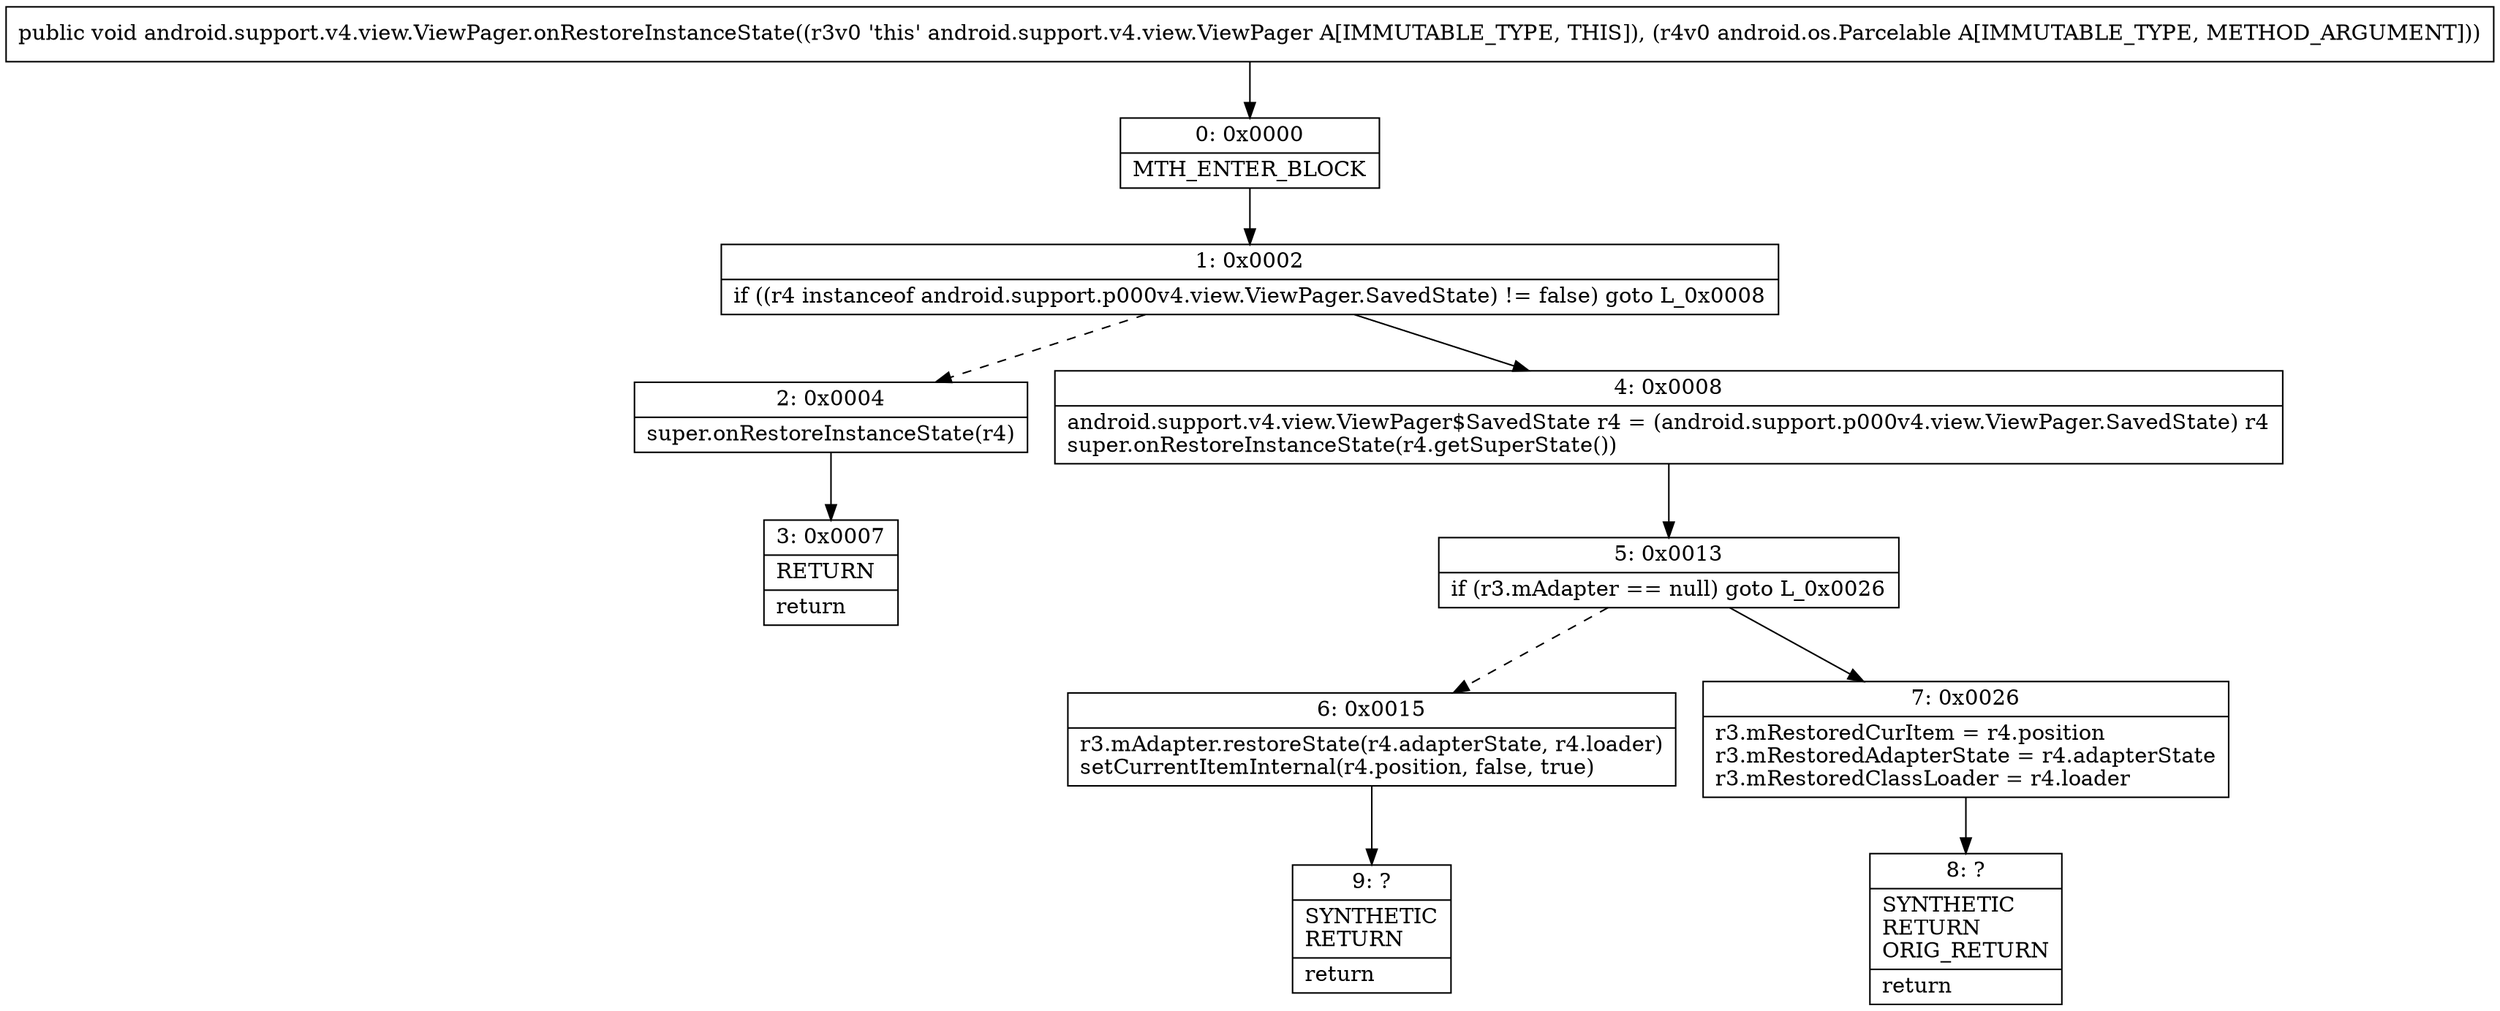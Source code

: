 digraph "CFG forandroid.support.v4.view.ViewPager.onRestoreInstanceState(Landroid\/os\/Parcelable;)V" {
Node_0 [shape=record,label="{0\:\ 0x0000|MTH_ENTER_BLOCK\l}"];
Node_1 [shape=record,label="{1\:\ 0x0002|if ((r4 instanceof android.support.p000v4.view.ViewPager.SavedState) != false) goto L_0x0008\l}"];
Node_2 [shape=record,label="{2\:\ 0x0004|super.onRestoreInstanceState(r4)\l}"];
Node_3 [shape=record,label="{3\:\ 0x0007|RETURN\l|return\l}"];
Node_4 [shape=record,label="{4\:\ 0x0008|android.support.v4.view.ViewPager$SavedState r4 = (android.support.p000v4.view.ViewPager.SavedState) r4\lsuper.onRestoreInstanceState(r4.getSuperState())\l}"];
Node_5 [shape=record,label="{5\:\ 0x0013|if (r3.mAdapter == null) goto L_0x0026\l}"];
Node_6 [shape=record,label="{6\:\ 0x0015|r3.mAdapter.restoreState(r4.adapterState, r4.loader)\lsetCurrentItemInternal(r4.position, false, true)\l}"];
Node_7 [shape=record,label="{7\:\ 0x0026|r3.mRestoredCurItem = r4.position\lr3.mRestoredAdapterState = r4.adapterState\lr3.mRestoredClassLoader = r4.loader\l}"];
Node_8 [shape=record,label="{8\:\ ?|SYNTHETIC\lRETURN\lORIG_RETURN\l|return\l}"];
Node_9 [shape=record,label="{9\:\ ?|SYNTHETIC\lRETURN\l|return\l}"];
MethodNode[shape=record,label="{public void android.support.v4.view.ViewPager.onRestoreInstanceState((r3v0 'this' android.support.v4.view.ViewPager A[IMMUTABLE_TYPE, THIS]), (r4v0 android.os.Parcelable A[IMMUTABLE_TYPE, METHOD_ARGUMENT])) }"];
MethodNode -> Node_0;
Node_0 -> Node_1;
Node_1 -> Node_2[style=dashed];
Node_1 -> Node_4;
Node_2 -> Node_3;
Node_4 -> Node_5;
Node_5 -> Node_6[style=dashed];
Node_5 -> Node_7;
Node_6 -> Node_9;
Node_7 -> Node_8;
}

